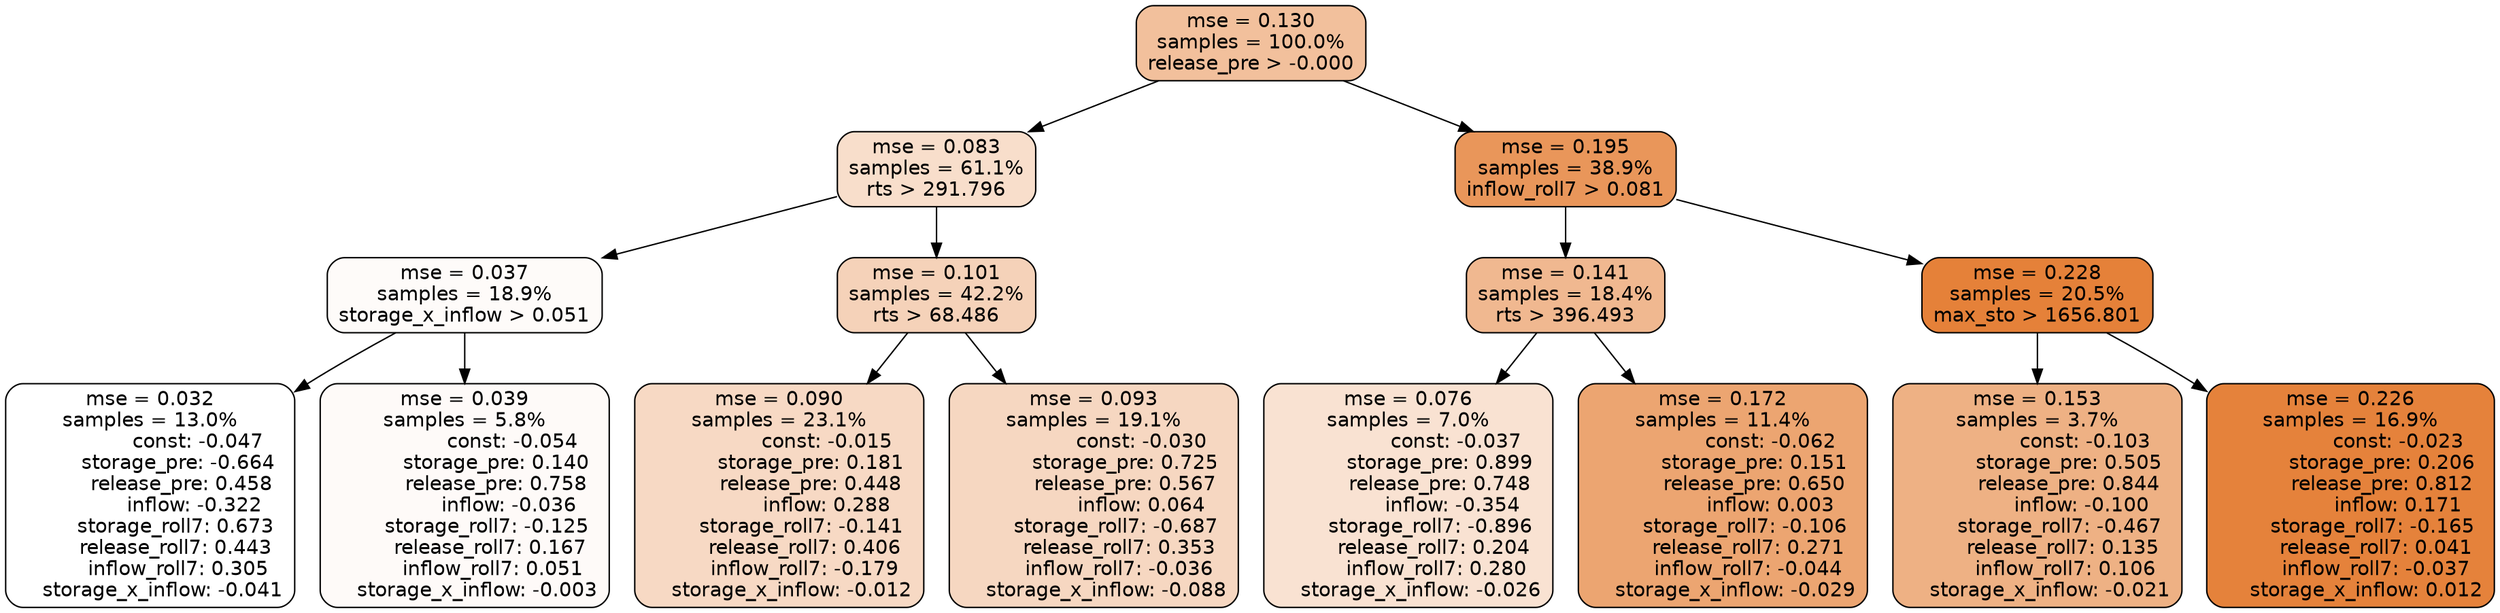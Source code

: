 digraph tree {
node [shape=rectangle, style="filled, rounded", color="black", fontname=helvetica] ;
edge [fontname=helvetica] ;
	"0" [label="mse = 0.130
samples = 100.0%
release_pre > -0.000", fillcolor="#f2c09c"]
	"1" [label="mse = 0.083
samples = 61.1%
rts > 291.796", fillcolor="#f8decb"]
	"8" [label="mse = 0.195
samples = 38.9%
inflow_roll7 > 0.081", fillcolor="#e9965a"]
	"5" [label="mse = 0.037
samples = 18.9%
storage_x_inflow > 0.051", fillcolor="#fefbf9"]
	"2" [label="mse = 0.101
samples = 42.2%
rts > 68.486", fillcolor="#f5d2b9"]
	"9" [label="mse = 0.141
samples = 18.4%
rts > 396.493", fillcolor="#f0b890"]
	"12" [label="mse = 0.228
samples = 20.5%
max_sto > 1656.801", fillcolor="#e58139"]
	"6" [label="mse = 0.032
samples = 13.0%
               const: -0.047
         storage_pre: -0.664
          release_pre: 0.458
              inflow: -0.322
        storage_roll7: 0.673
        release_roll7: 0.443
         inflow_roll7: 0.305
    storage_x_inflow: -0.041", fillcolor="#ffffff"]
	"7" [label="mse = 0.039
samples = 5.8%
               const: -0.054
          storage_pre: 0.140
          release_pre: 0.758
              inflow: -0.036
       storage_roll7: -0.125
        release_roll7: 0.167
         inflow_roll7: 0.051
    storage_x_inflow: -0.003", fillcolor="#fefaf8"]
	"3" [label="mse = 0.090
samples = 23.1%
               const: -0.015
          storage_pre: 0.181
          release_pre: 0.448
               inflow: 0.288
       storage_roll7: -0.141
        release_roll7: 0.406
        inflow_roll7: -0.179
    storage_x_inflow: -0.012", fillcolor="#f7d9c4"]
	"4" [label="mse = 0.093
samples = 19.1%
               const: -0.030
          storage_pre: 0.725
          release_pre: 0.567
               inflow: 0.064
       storage_roll7: -0.687
        release_roll7: 0.353
        inflow_roll7: -0.036
    storage_x_inflow: -0.088", fillcolor="#f6d7c1"]
	"11" [label="mse = 0.076
samples = 7.0%
               const: -0.037
          storage_pre: 0.899
          release_pre: 0.748
              inflow: -0.354
       storage_roll7: -0.896
        release_roll7: 0.204
         inflow_roll7: 0.280
    storage_x_inflow: -0.026", fillcolor="#f9e2d2"]
	"10" [label="mse = 0.172
samples = 11.4%
               const: -0.062
          storage_pre: 0.151
          release_pre: 0.650
               inflow: 0.003
       storage_roll7: -0.106
        release_roll7: 0.271
        inflow_roll7: -0.044
    storage_x_inflow: -0.029", fillcolor="#eca571"]
	"14" [label="mse = 0.153
samples = 3.7%
               const: -0.103
          storage_pre: 0.505
          release_pre: 0.844
              inflow: -0.100
       storage_roll7: -0.467
        release_roll7: 0.135
         inflow_roll7: 0.106
    storage_x_inflow: -0.021", fillcolor="#eeb184"]
	"13" [label="mse = 0.226
samples = 16.9%
               const: -0.023
          storage_pre: 0.206
          release_pre: 0.812
               inflow: 0.171
       storage_roll7: -0.165
        release_roll7: 0.041
        inflow_roll7: -0.037
     storage_x_inflow: 0.012", fillcolor="#e5823b"]

	"0" -> "1"
	"0" -> "8"
	"1" -> "2"
	"1" -> "5"
	"8" -> "9"
	"8" -> "12"
	"5" -> "6"
	"5" -> "7"
	"2" -> "3"
	"2" -> "4"
	"9" -> "10"
	"9" -> "11"
	"12" -> "13"
	"12" -> "14"
}